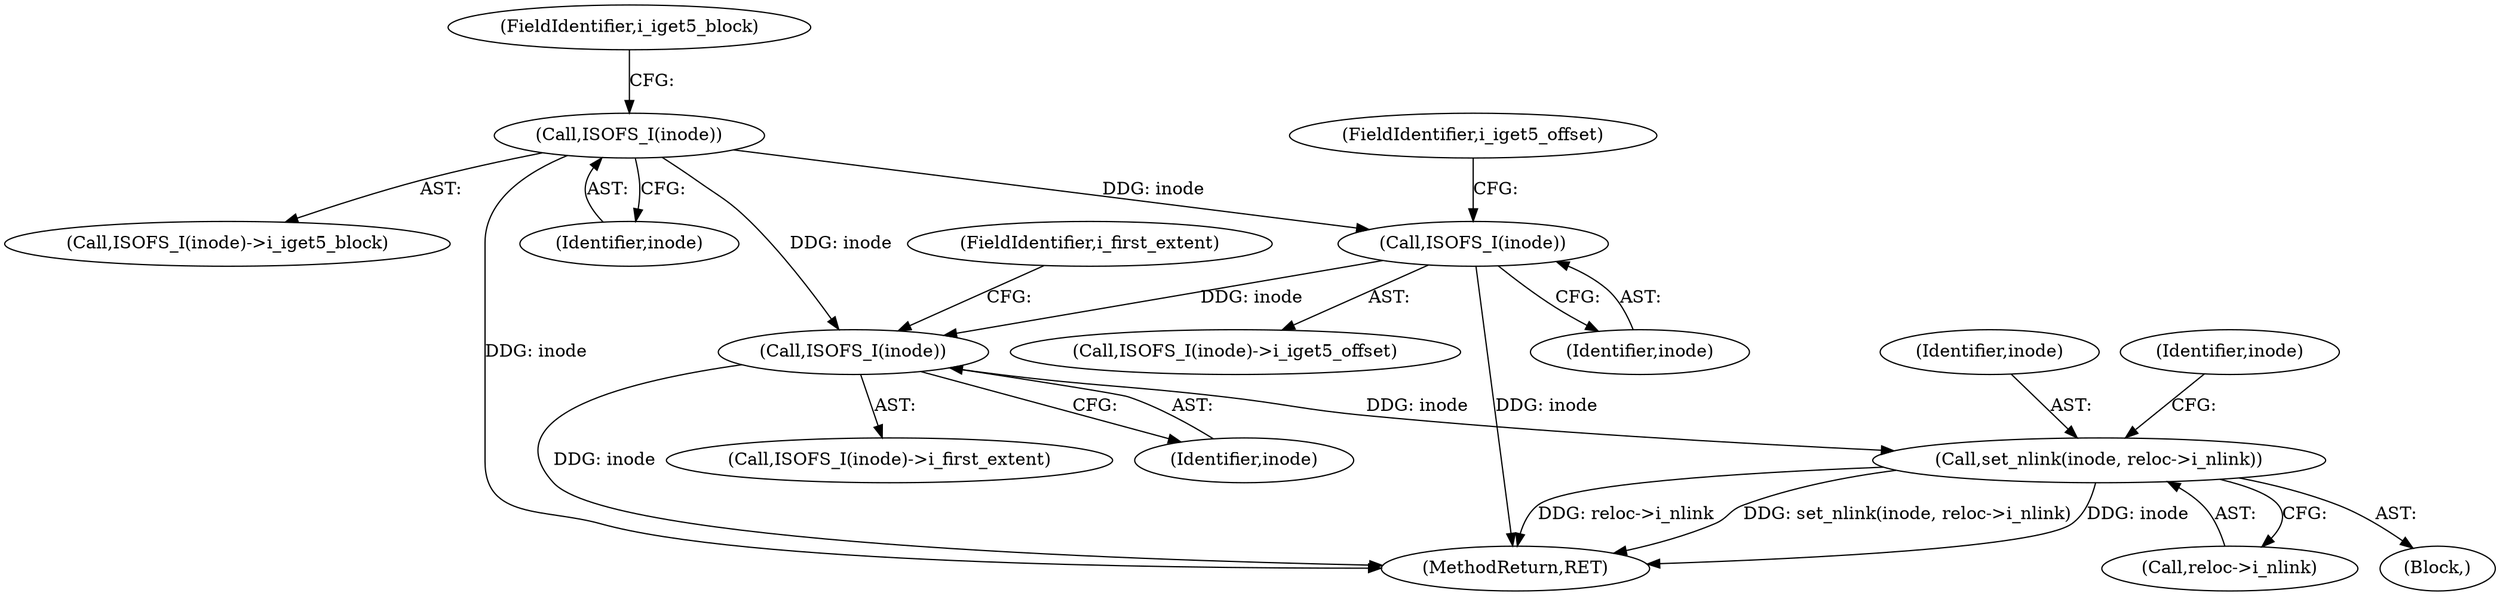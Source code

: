 digraph "0_linux_4e2024624e678f0ebb916e6192bd23c1f9fdf696@pointer" {
"1000772" [label="(Call,ISOFS_I(inode))"];
"1000767" [label="(Call,ISOFS_I(inode))"];
"1000780" [label="(Call,ISOFS_I(inode))"];
"1000808" [label="(Call,set_nlink(inode, reloc->i_nlink))"];
"1000774" [label="(FieldIdentifier,i_iget5_offset)"];
"1000809" [label="(Identifier,inode)"];
"1000768" [label="(Identifier,inode)"];
"1000773" [label="(Identifier,inode)"];
"1000767" [label="(Call,ISOFS_I(inode))"];
"1000815" [label="(Identifier,inode)"];
"1000771" [label="(Call,ISOFS_I(inode)->i_iget5_offset)"];
"1000779" [label="(Call,ISOFS_I(inode)->i_first_extent)"];
"1000769" [label="(FieldIdentifier,i_iget5_block)"];
"1000781" [label="(Identifier,inode)"];
"1000782" [label="(FieldIdentifier,i_first_extent)"];
"1000772" [label="(Call,ISOFS_I(inode))"];
"1000808" [label="(Call,set_nlink(inode, reloc->i_nlink))"];
"1000766" [label="(Call,ISOFS_I(inode)->i_iget5_block)"];
"1000234" [label="(Block,)"];
"1000780" [label="(Call,ISOFS_I(inode))"];
"1000810" [label="(Call,reloc->i_nlink)"];
"1001009" [label="(MethodReturn,RET)"];
"1000772" -> "1000771"  [label="AST: "];
"1000772" -> "1000773"  [label="CFG: "];
"1000773" -> "1000772"  [label="AST: "];
"1000774" -> "1000772"  [label="CFG: "];
"1000772" -> "1001009"  [label="DDG: inode"];
"1000767" -> "1000772"  [label="DDG: inode"];
"1000772" -> "1000780"  [label="DDG: inode"];
"1000767" -> "1000766"  [label="AST: "];
"1000767" -> "1000768"  [label="CFG: "];
"1000768" -> "1000767"  [label="AST: "];
"1000769" -> "1000767"  [label="CFG: "];
"1000767" -> "1001009"  [label="DDG: inode"];
"1000767" -> "1000780"  [label="DDG: inode"];
"1000780" -> "1000779"  [label="AST: "];
"1000780" -> "1000781"  [label="CFG: "];
"1000781" -> "1000780"  [label="AST: "];
"1000782" -> "1000780"  [label="CFG: "];
"1000780" -> "1001009"  [label="DDG: inode"];
"1000780" -> "1000808"  [label="DDG: inode"];
"1000808" -> "1000234"  [label="AST: "];
"1000808" -> "1000810"  [label="CFG: "];
"1000809" -> "1000808"  [label="AST: "];
"1000810" -> "1000808"  [label="AST: "];
"1000815" -> "1000808"  [label="CFG: "];
"1000808" -> "1001009"  [label="DDG: reloc->i_nlink"];
"1000808" -> "1001009"  [label="DDG: set_nlink(inode, reloc->i_nlink)"];
"1000808" -> "1001009"  [label="DDG: inode"];
}
